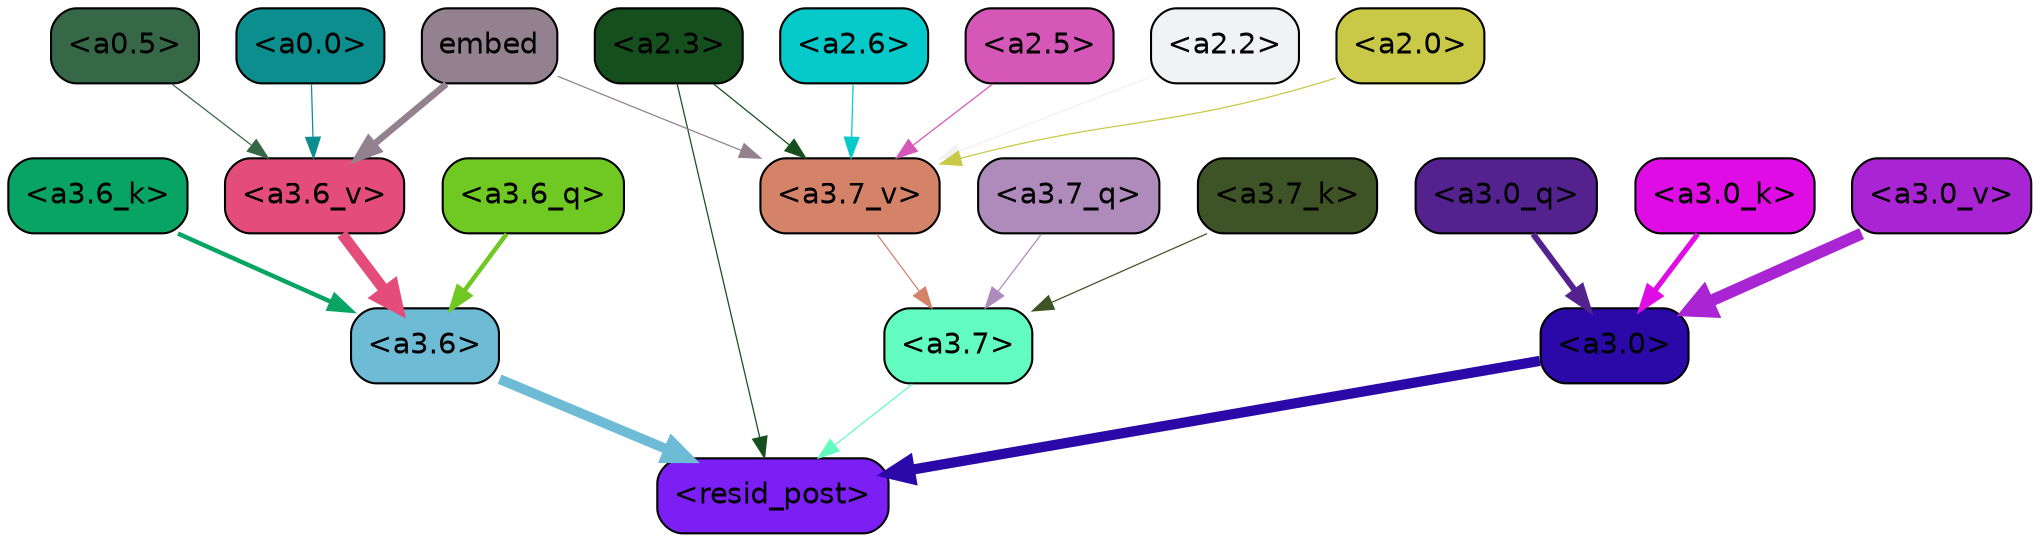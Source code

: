 strict digraph "" {
	graph [bgcolor=transparent,
		layout=dot,
		overlap=false,
		splines=true
	];
	"<a3.7>"	[color=black,
		fillcolor="#62fbc0",
		fontname=Helvetica,
		shape=box,
		style="filled, rounded"];
	"<resid_post>"	[color=black,
		fillcolor="#7c1ff4",
		fontname=Helvetica,
		shape=box,
		style="filled, rounded"];
	"<a3.7>" -> "<resid_post>"	[color="#62fbc0",
		penwidth=0.6];
	"<a3.6>"	[color=black,
		fillcolor="#6ebbd6",
		fontname=Helvetica,
		shape=box,
		style="filled, rounded"];
	"<a3.6>" -> "<resid_post>"	[color="#6ebbd6",
		penwidth=4.751592040061951];
	"<a3.0>"	[color=black,
		fillcolor="#2a09a8",
		fontname=Helvetica,
		shape=box,
		style="filled, rounded"];
	"<a3.0>" -> "<resid_post>"	[color="#2a09a8",
		penwidth=4.904066681861877];
	"<a2.3>"	[color=black,
		fillcolor="#164f1e",
		fontname=Helvetica,
		shape=box,
		style="filled, rounded"];
	"<a2.3>" -> "<resid_post>"	[color="#164f1e",
		penwidth=0.6];
	"<a3.7_v>"	[color=black,
		fillcolor="#d48368",
		fontname=Helvetica,
		shape=box,
		style="filled, rounded"];
	"<a2.3>" -> "<a3.7_v>"	[color="#164f1e",
		penwidth=0.6];
	"<a3.7_q>"	[color=black,
		fillcolor="#af8bbc",
		fontname=Helvetica,
		shape=box,
		style="filled, rounded"];
	"<a3.7_q>" -> "<a3.7>"	[color="#af8bbc",
		penwidth=0.6];
	"<a3.6_q>"	[color=black,
		fillcolor="#70c822",
		fontname=Helvetica,
		shape=box,
		style="filled, rounded"];
	"<a3.6_q>" -> "<a3.6>"	[color="#70c822",
		penwidth=2.160832464694977];
	"<a3.0_q>"	[color=black,
		fillcolor="#54228e",
		fontname=Helvetica,
		shape=box,
		style="filled, rounded"];
	"<a3.0_q>" -> "<a3.0>"	[color="#54228e",
		penwidth=2.870753765106201];
	"<a3.7_k>"	[color=black,
		fillcolor="#3e5426",
		fontname=Helvetica,
		shape=box,
		style="filled, rounded"];
	"<a3.7_k>" -> "<a3.7>"	[color="#3e5426",
		penwidth=0.6];
	"<a3.6_k>"	[color=black,
		fillcolor="#08a463",
		fontname=Helvetica,
		shape=box,
		style="filled, rounded"];
	"<a3.6_k>" -> "<a3.6>"	[color="#08a463",
		penwidth=2.13908451795578];
	"<a3.0_k>"	[color=black,
		fillcolor="#df0ce5",
		fontname=Helvetica,
		shape=box,
		style="filled, rounded"];
	"<a3.0_k>" -> "<a3.0>"	[color="#df0ce5",
		penwidth=2.520303964614868];
	"<a3.7_v>" -> "<a3.7>"	[color="#d48368",
		penwidth=0.6];
	"<a3.6_v>"	[color=black,
		fillcolor="#e34c7b",
		fontname=Helvetica,
		shape=box,
		style="filled, rounded"];
	"<a3.6_v>" -> "<a3.6>"	[color="#e34c7b",
		penwidth=5.297133803367615];
	"<a3.0_v>"	[color=black,
		fillcolor="#a924d2",
		fontname=Helvetica,
		shape=box,
		style="filled, rounded"];
	"<a3.0_v>" -> "<a3.0>"	[color="#a924d2",
		penwidth=5.680712580680847];
	"<a2.6>"	[color=black,
		fillcolor="#05cac9",
		fontname=Helvetica,
		shape=box,
		style="filled, rounded"];
	"<a2.6>" -> "<a3.7_v>"	[color="#05cac9",
		penwidth=0.6];
	"<a2.5>"	[color=black,
		fillcolor="#d557b7",
		fontname=Helvetica,
		shape=box,
		style="filled, rounded"];
	"<a2.5>" -> "<a3.7_v>"	[color="#d557b7",
		penwidth=0.6];
	"<a2.2>"	[color=black,
		fillcolor="#f1f2f3",
		fontname=Helvetica,
		shape=box,
		style="filled, rounded"];
	"<a2.2>" -> "<a3.7_v>"	[color="#f1f2f3",
		penwidth=0.6];
	"<a2.0>"	[color=black,
		fillcolor="#c9c847",
		fontname=Helvetica,
		shape=box,
		style="filled, rounded"];
	"<a2.0>" -> "<a3.7_v>"	[color="#c9c847",
		penwidth=0.6];
	embed	[color=black,
		fillcolor="#94818f",
		fontname=Helvetica,
		shape=box,
		style="filled, rounded"];
	embed -> "<a3.7_v>"	[color="#94818f",
		penwidth=0.6];
	embed -> "<a3.6_v>"	[color="#94818f",
		penwidth=3.1840110421180725];
	"<a0.5>"	[color=black,
		fillcolor="#366848",
		fontname=Helvetica,
		shape=box,
		style="filled, rounded"];
	"<a0.5>" -> "<a3.6_v>"	[color="#366848",
		penwidth=0.6];
	"<a0.0>"	[color=black,
		fillcolor="#0c8e8e",
		fontname=Helvetica,
		shape=box,
		style="filled, rounded"];
	"<a0.0>" -> "<a3.6_v>"	[color="#0c8e8e",
		penwidth=0.6];
}
